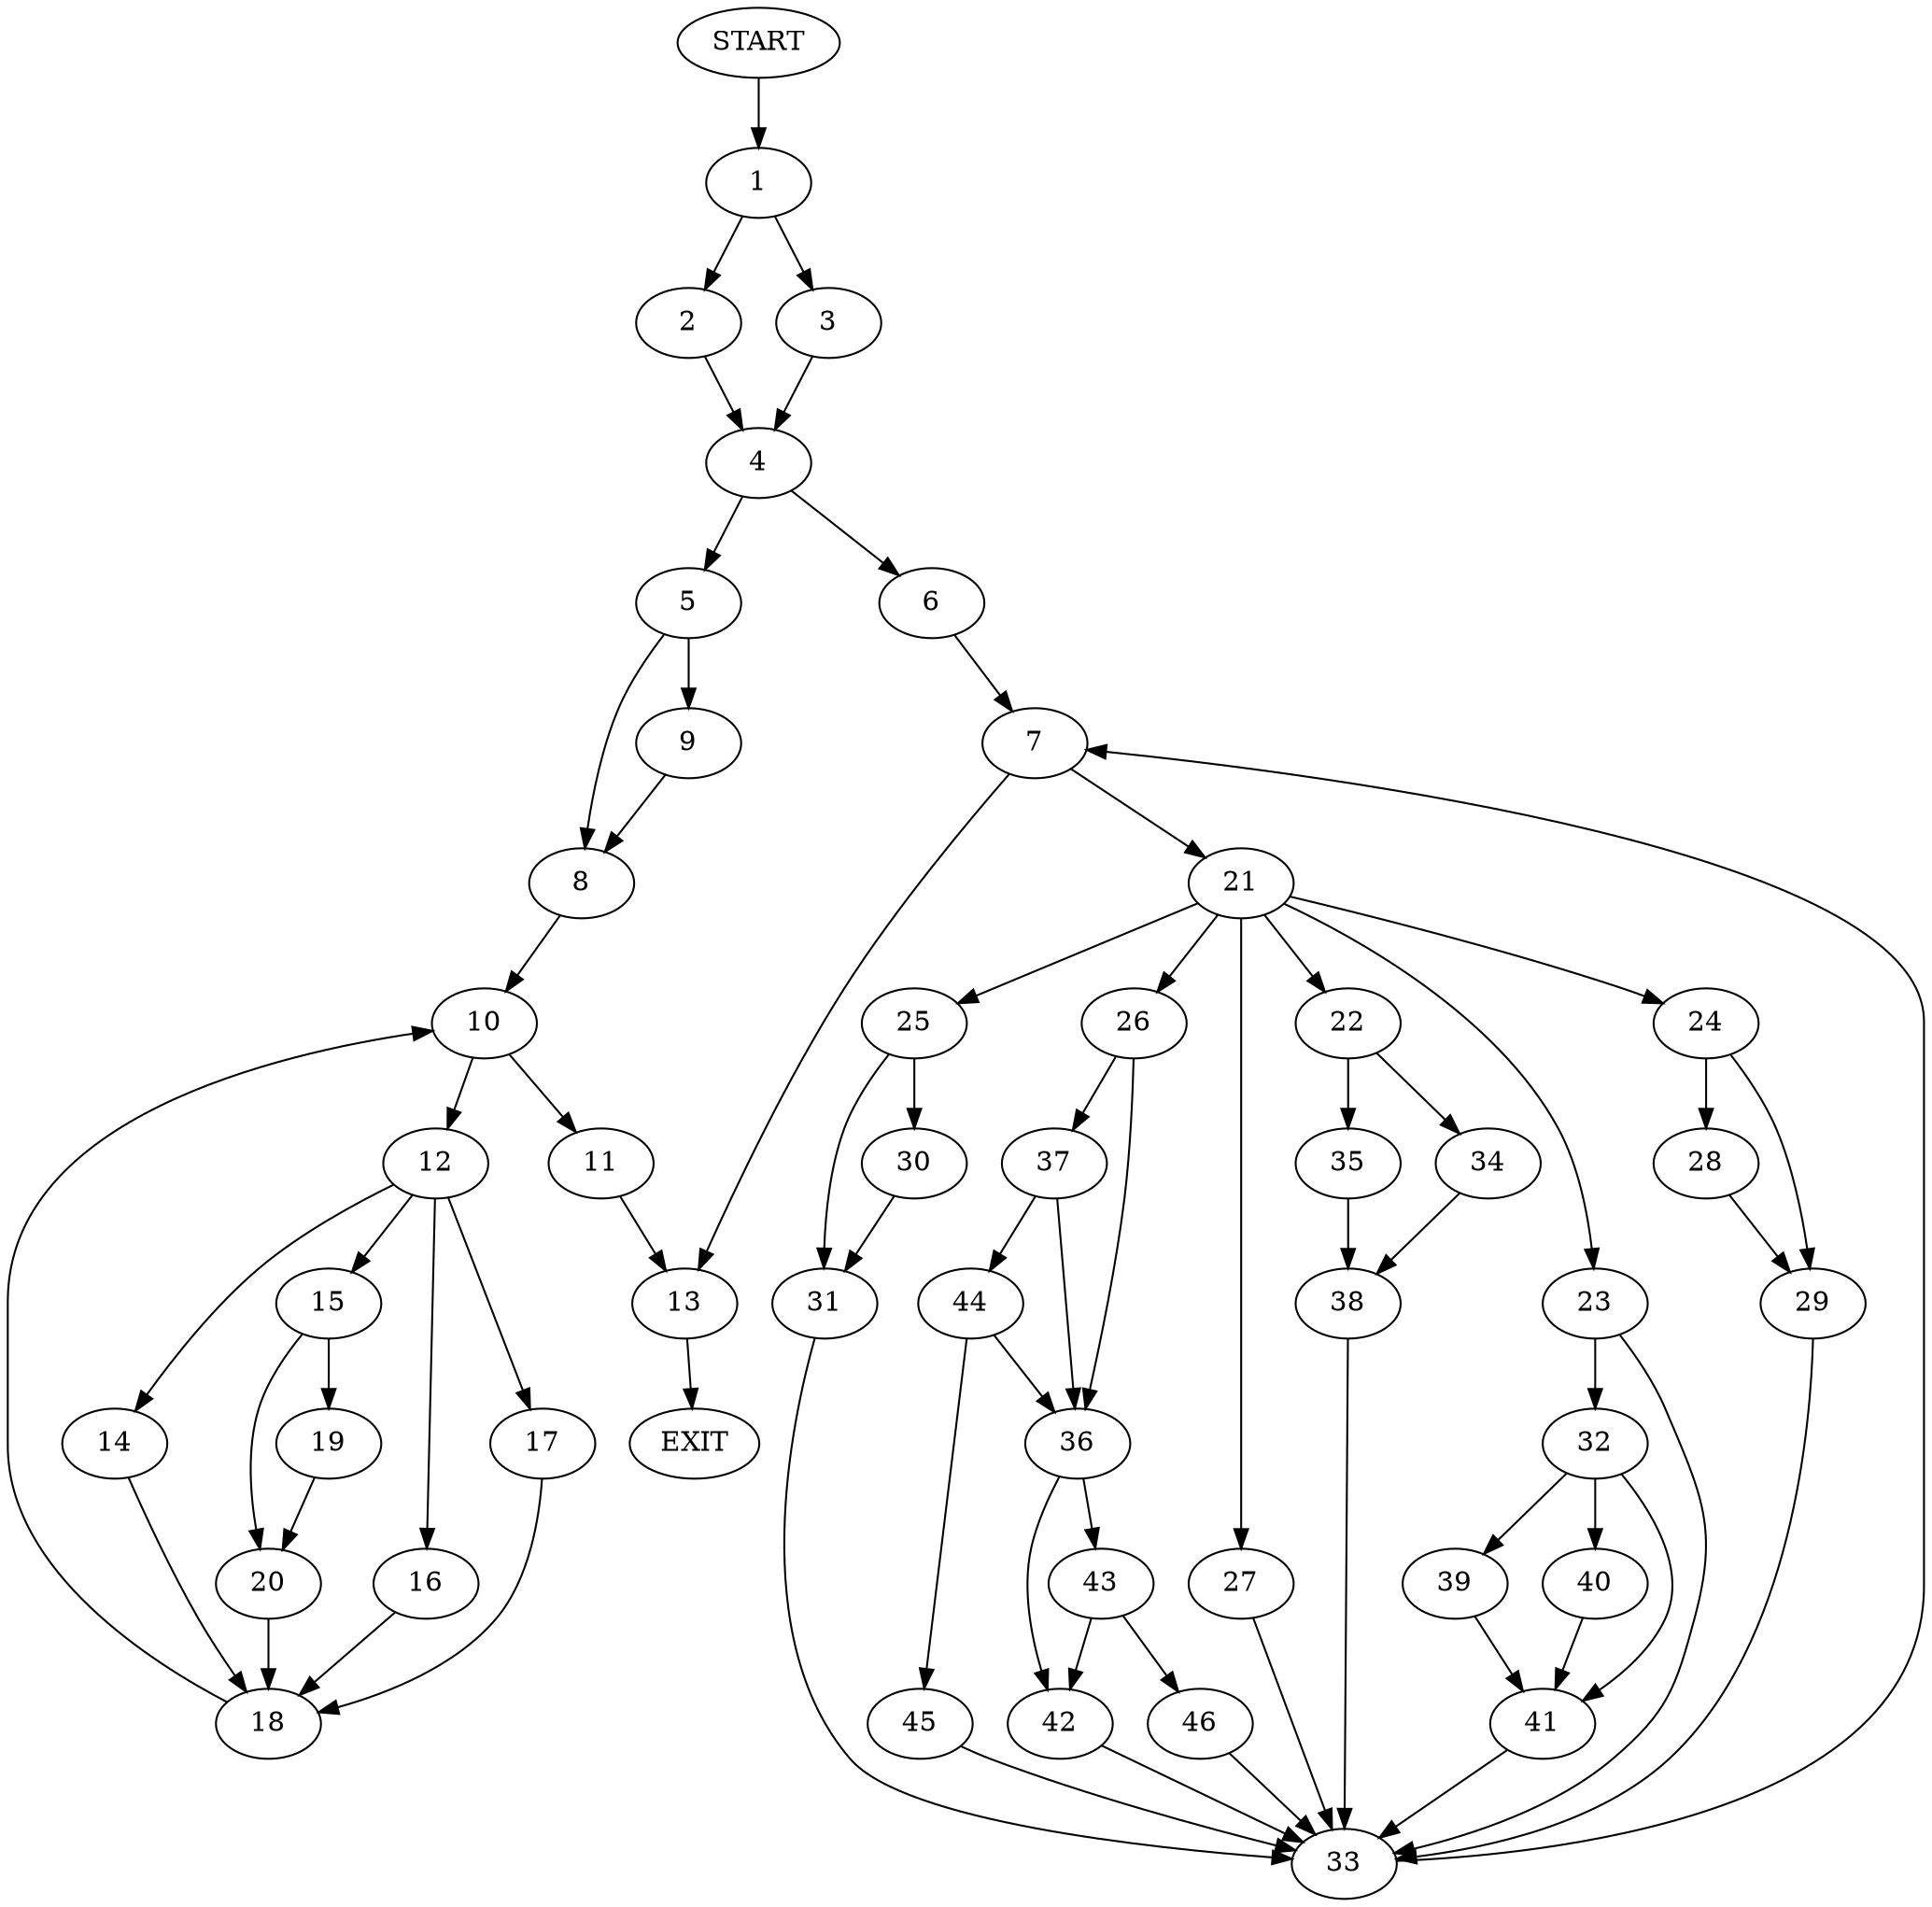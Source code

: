 digraph {
0 [label="START"]
47 [label="EXIT"]
0 -> 1
1 -> 2
1 -> 3
2 -> 4
3 -> 4
4 -> 5
4 -> 6
6 -> 7
5 -> 8
5 -> 9
9 -> 8
8 -> 10
10 -> 11
10 -> 12
11 -> 13
12 -> 14
12 -> 15
12 -> 16
12 -> 17
16 -> 18
14 -> 18
17 -> 18
15 -> 19
15 -> 20
18 -> 10
19 -> 20
20 -> 18
13 -> 47
7 -> 21
7 -> 13
21 -> 22
21 -> 23
21 -> 24
21 -> 25
21 -> 26
21 -> 27
24 -> 28
24 -> 29
25 -> 30
25 -> 31
23 -> 32
23 -> 33
22 -> 34
22 -> 35
27 -> 33
26 -> 36
26 -> 37
28 -> 29
29 -> 33
33 -> 7
35 -> 38
34 -> 38
38 -> 33
32 -> 39
32 -> 40
32 -> 41
40 -> 41
41 -> 33
39 -> 41
36 -> 42
36 -> 43
37 -> 36
37 -> 44
44 -> 45
44 -> 36
45 -> 33
43 -> 42
43 -> 46
42 -> 33
46 -> 33
30 -> 31
31 -> 33
}
